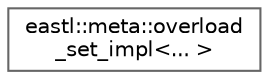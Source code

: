 digraph "类继承关系图"
{
 // LATEX_PDF_SIZE
  bgcolor="transparent";
  edge [fontname=Helvetica,fontsize=10,labelfontname=Helvetica,labelfontsize=10];
  node [fontname=Helvetica,fontsize=10,shape=box,height=0.2,width=0.4];
  rankdir="LR";
  Node0 [id="Node000000",label="eastl::meta::overload\l_set_impl\<... \>",height=0.2,width=0.4,color="grey40", fillcolor="white", style="filled",URL="$structeastl_1_1meta_1_1overload__set__impl.html",tooltip=" "];
}
